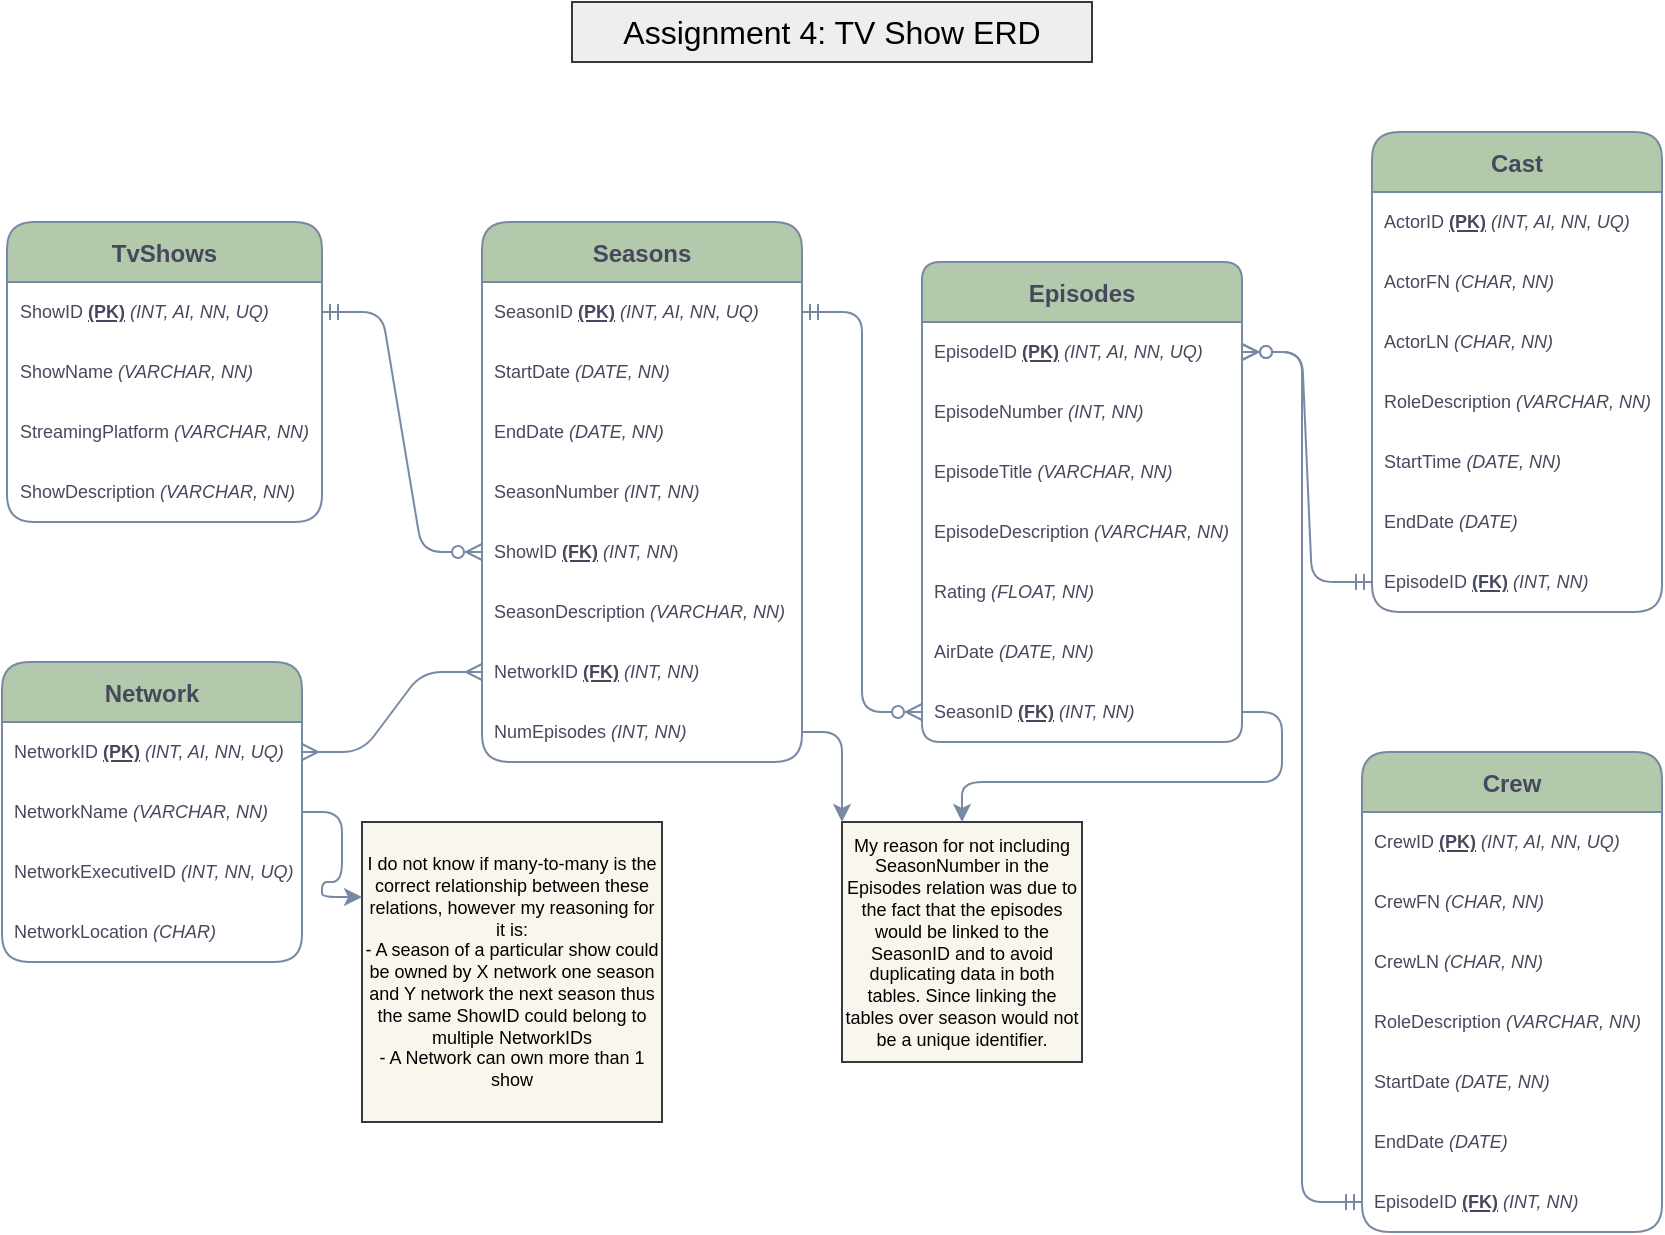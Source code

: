 <mxfile version="18.0.0" type="github">
  <diagram id="SLPQPhRH4CSRZqOX0Jih" name="Page-1">
    <mxGraphModel dx="1221" dy="608" grid="1" gridSize="10" guides="1" tooltips="1" connect="1" arrows="1" fold="1" page="1" pageScale="1" pageWidth="850" pageHeight="1100" math="0" shadow="0">
      <root>
        <mxCell id="0" />
        <mxCell id="1" parent="0" />
        <mxCell id="nz034bpfyZh4H_N6AwAE-1" value="TvShows" style="swimlane;fontStyle=1;childLayout=stackLayout;horizontal=1;startSize=30;horizontalStack=0;resizeParent=1;resizeParentMax=0;resizeLast=0;collapsible=1;marginBottom=0;rounded=1;fillColor=#B2C9AB;strokeColor=#788AA3;fontColor=#46495D;fontSize=12;" parent="1" vertex="1">
          <mxGeometry x="12.5" y="210" width="157.5" height="150" as="geometry" />
        </mxCell>
        <mxCell id="nz034bpfyZh4H_N6AwAE-2" value="ShowID &lt;u style=&quot;font-size: 9px;&quot;&gt;&lt;b style=&quot;font-size: 9px;&quot;&gt;(PK)&lt;/b&gt;&lt;/u&gt; &lt;i style=&quot;font-size: 9px;&quot;&gt;(INT, AI, NN, UQ)&lt;/i&gt; &amp;nbsp;&amp;nbsp; " style="text;strokeColor=none;fillColor=none;align=left;verticalAlign=middle;spacingLeft=4;spacingRight=4;overflow=hidden;points=[[0,0.5],[1,0.5]];portConstraint=eastwest;rotatable=0;rounded=1;fontColor=#46495D;fontSize=9;html=1;" parent="nz034bpfyZh4H_N6AwAE-1" vertex="1">
          <mxGeometry y="30" width="157.5" height="30" as="geometry" />
        </mxCell>
        <mxCell id="nz034bpfyZh4H_N6AwAE-3" value="ShowName &lt;i style=&quot;font-size: 9px;&quot;&gt;(VARCHAR, NN)&lt;/i&gt;" style="text;strokeColor=none;fillColor=none;align=left;verticalAlign=middle;spacingLeft=4;spacingRight=4;overflow=hidden;points=[[0,0.5],[1,0.5]];portConstraint=eastwest;rotatable=0;rounded=1;fontColor=#46495D;fontSize=9;html=1;" parent="nz034bpfyZh4H_N6AwAE-1" vertex="1">
          <mxGeometry y="60" width="157.5" height="30" as="geometry" />
        </mxCell>
        <mxCell id="nz034bpfyZh4H_N6AwAE-4" value="StreamingPlatform &lt;i style=&quot;font-size: 9px;&quot;&gt;(VARCHAR, NN)&lt;/i&gt;" style="text;strokeColor=none;fillColor=none;align=left;verticalAlign=middle;spacingLeft=4;spacingRight=4;overflow=hidden;points=[[0,0.5],[1,0.5]];portConstraint=eastwest;rotatable=0;rounded=1;fontColor=#46495D;fontSize=9;html=1;" parent="nz034bpfyZh4H_N6AwAE-1" vertex="1">
          <mxGeometry y="90" width="157.5" height="30" as="geometry" />
        </mxCell>
        <mxCell id="nz034bpfyZh4H_N6AwAE-40" value="ShowDescription &lt;i style=&quot;font-size: 9px;&quot;&gt;(VARCHAR, NN)&lt;/i&gt;" style="text;strokeColor=none;fillColor=none;align=left;verticalAlign=middle;spacingLeft=4;spacingRight=4;overflow=hidden;points=[[0,0.5],[1,0.5]];portConstraint=eastwest;rotatable=0;rounded=1;fontColor=#46495D;fontSize=9;html=1;" parent="nz034bpfyZh4H_N6AwAE-1" vertex="1">
          <mxGeometry y="120" width="157.5" height="30" as="geometry" />
        </mxCell>
        <mxCell id="nz034bpfyZh4H_N6AwAE-8" value="Network" style="swimlane;fontStyle=1;childLayout=stackLayout;horizontal=1;startSize=30;horizontalStack=0;resizeParent=1;resizeParentMax=0;resizeLast=0;collapsible=1;marginBottom=0;rounded=1;fillColor=#B2C9AB;strokeColor=#788AA3;fontColor=#46495D;fontSize=12;" parent="1" vertex="1">
          <mxGeometry x="10" y="430" width="150" height="150" as="geometry" />
        </mxCell>
        <mxCell id="nz034bpfyZh4H_N6AwAE-9" value="NetworkID &lt;u style=&quot;font-size: 9px;&quot;&gt;&lt;b style=&quot;font-size: 9px;&quot;&gt;(PK)&lt;/b&gt;&lt;/u&gt; &lt;i style=&quot;font-size: 9px;&quot;&gt;(INT, AI, NN, UQ)&lt;/i&gt;" style="text;strokeColor=none;fillColor=none;align=left;verticalAlign=middle;spacingLeft=4;spacingRight=4;overflow=hidden;points=[[0,0.5],[1,0.5]];portConstraint=eastwest;rotatable=0;rounded=1;fontColor=#46495D;fontSize=9;html=1;" parent="nz034bpfyZh4H_N6AwAE-8" vertex="1">
          <mxGeometry y="30" width="150" height="30" as="geometry" />
        </mxCell>
        <mxCell id="nz034bpfyZh4H_N6AwAE-10" value="NetworkName &lt;i style=&quot;font-size: 9px;&quot;&gt;(VARCHAR, NN)&lt;/i&gt;" style="text;strokeColor=none;fillColor=none;align=left;verticalAlign=middle;spacingLeft=4;spacingRight=4;overflow=hidden;points=[[0,0.5],[1,0.5]];portConstraint=eastwest;rotatable=0;rounded=1;fontColor=#46495D;fontSize=9;html=1;" parent="nz034bpfyZh4H_N6AwAE-8" vertex="1">
          <mxGeometry y="60" width="150" height="30" as="geometry" />
        </mxCell>
        <mxCell id="nz034bpfyZh4H_N6AwAE-11" value="NetworkExecutiveID &lt;i style=&quot;font-size: 9px;&quot;&gt;(INT, NN, UQ)&lt;/i&gt; &amp;nbsp;&amp;nbsp; " style="text;strokeColor=none;fillColor=none;align=left;verticalAlign=middle;spacingLeft=4;spacingRight=4;overflow=hidden;points=[[0,0.5],[1,0.5]];portConstraint=eastwest;rotatable=0;rounded=1;fontColor=#46495D;fontSize=9;html=1;" parent="nz034bpfyZh4H_N6AwAE-8" vertex="1">
          <mxGeometry y="90" width="150" height="30" as="geometry" />
        </mxCell>
        <mxCell id="nz034bpfyZh4H_N6AwAE-12" value="NetworkLocation &lt;i style=&quot;font-size: 9px;&quot;&gt;(CHAR)&lt;/i&gt;" style="text;strokeColor=none;fillColor=none;align=left;verticalAlign=middle;spacingLeft=4;spacingRight=4;overflow=hidden;points=[[0,0.5],[1,0.5]];portConstraint=eastwest;rotatable=0;rounded=1;fontColor=#46495D;fontSize=9;html=1;" parent="nz034bpfyZh4H_N6AwAE-8" vertex="1">
          <mxGeometry y="120" width="150" height="30" as="geometry" />
        </mxCell>
        <mxCell id="nz034bpfyZh4H_N6AwAE-13" value="Seasons" style="swimlane;fontStyle=1;childLayout=stackLayout;horizontal=1;startSize=30;horizontalStack=0;resizeParent=1;resizeParentMax=0;resizeLast=0;collapsible=1;marginBottom=0;rounded=1;fillColor=#B2C9AB;strokeColor=#788AA3;fontColor=#46495D;fontSize=12;" parent="1" vertex="1">
          <mxGeometry x="250" y="210" width="160" height="270" as="geometry" />
        </mxCell>
        <mxCell id="nz034bpfyZh4H_N6AwAE-14" value="SeasonID &lt;u style=&quot;font-size: 9px;&quot;&gt;&lt;b style=&quot;font-size: 9px;&quot;&gt;(PK)&lt;/b&gt;&lt;/u&gt; &lt;i style=&quot;font-size: 9px;&quot;&gt;(INT, AI, NN, UQ)&lt;/i&gt; " style="text;strokeColor=none;fillColor=none;align=left;verticalAlign=middle;spacingLeft=4;spacingRight=4;overflow=hidden;points=[[0,0.5],[1,0.5]];portConstraint=eastwest;rotatable=0;rounded=1;fontColor=#46495D;fontSize=9;html=1;" parent="nz034bpfyZh4H_N6AwAE-13" vertex="1">
          <mxGeometry y="30" width="160" height="30" as="geometry" />
        </mxCell>
        <mxCell id="nz034bpfyZh4H_N6AwAE-15" value="StartDate &lt;i style=&quot;font-size: 9px;&quot;&gt;(DATE, NN)&lt;span style=&quot;white-space: pre; font-size: 9px;&quot;&gt;	&lt;/span&gt;&lt;/i&gt;" style="text;strokeColor=none;fillColor=none;align=left;verticalAlign=middle;spacingLeft=4;spacingRight=4;overflow=hidden;points=[[0,0.5],[1,0.5]];portConstraint=eastwest;rotatable=0;rounded=1;fontColor=#46495D;fontSize=9;html=1;" parent="nz034bpfyZh4H_N6AwAE-13" vertex="1">
          <mxGeometry y="60" width="160" height="30" as="geometry" />
        </mxCell>
        <mxCell id="nz034bpfyZh4H_N6AwAE-16" value="EndDate &lt;i style=&quot;font-size: 9px;&quot;&gt;(DATE, NN)&lt;/i&gt;" style="text;strokeColor=none;fillColor=none;align=left;verticalAlign=middle;spacingLeft=4;spacingRight=4;overflow=hidden;points=[[0,0.5],[1,0.5]];portConstraint=eastwest;rotatable=0;rounded=1;fontColor=#46495D;fontSize=9;html=1;" parent="nz034bpfyZh4H_N6AwAE-13" vertex="1">
          <mxGeometry y="90" width="160" height="30" as="geometry" />
        </mxCell>
        <mxCell id="nz034bpfyZh4H_N6AwAE-17" value="SeasonNumber &lt;i style=&quot;font-size: 9px;&quot;&gt;(INT, NN)&lt;/i&gt;" style="text;strokeColor=none;fillColor=none;align=left;verticalAlign=middle;spacingLeft=4;spacingRight=4;overflow=hidden;points=[[0,0.5],[1,0.5]];portConstraint=eastwest;rotatable=0;rounded=1;fontColor=#46495D;fontSize=9;html=1;" parent="nz034bpfyZh4H_N6AwAE-13" vertex="1">
          <mxGeometry y="120" width="160" height="30" as="geometry" />
        </mxCell>
        <mxCell id="nz034bpfyZh4H_N6AwAE-25" value="ShowID &lt;b style=&quot;font-size: 9px;&quot;&gt;&lt;u style=&quot;font-size: 9px;&quot;&gt;(FK)&lt;/u&gt; &lt;/b&gt;&lt;i style=&quot;font-size: 9px;&quot;&gt;(INT, NN&lt;/i&gt;)&lt;b style=&quot;font-size: 9px;&quot;&gt;&lt;br style=&quot;font-size: 9px;&quot;&gt;&lt;/b&gt;" style="text;strokeColor=none;fillColor=none;align=left;verticalAlign=middle;spacingLeft=4;spacingRight=4;overflow=hidden;points=[[0,0.5],[1,0.5]];portConstraint=eastwest;rotatable=0;rounded=1;fontColor=#46495D;fontSize=9;html=1;" parent="nz034bpfyZh4H_N6AwAE-13" vertex="1">
          <mxGeometry y="150" width="160" height="30" as="geometry" />
        </mxCell>
        <mxCell id="nz034bpfyZh4H_N6AwAE-39" value="SeasonDescription &lt;i style=&quot;font-size: 9px;&quot;&gt;(VARCHAR, NN)&lt;/i&gt;" style="text;strokeColor=none;fillColor=none;align=left;verticalAlign=middle;spacingLeft=4;spacingRight=4;overflow=hidden;points=[[0,0.5],[1,0.5]];portConstraint=eastwest;rotatable=0;rounded=1;fontColor=#46495D;fontSize=9;html=1;" parent="nz034bpfyZh4H_N6AwAE-13" vertex="1">
          <mxGeometry y="180" width="160" height="30" as="geometry" />
        </mxCell>
        <mxCell id="nz034bpfyZh4H_N6AwAE-71" value="NetworkID &lt;u style=&quot;font-size: 9px;&quot;&gt;&lt;b style=&quot;font-size: 9px;&quot;&gt;(FK)&lt;/b&gt;&lt;/u&gt;&lt;i style=&quot;font-size: 9px;&quot;&gt; (INT, NN)&lt;/i&gt;&lt;u style=&quot;font-size: 9px;&quot;&gt;&lt;b style=&quot;font-size: 9px;&quot;&gt;&lt;br style=&quot;font-size: 9px;&quot;&gt;&lt;/b&gt;&lt;/u&gt;" style="text;strokeColor=none;fillColor=none;align=left;verticalAlign=middle;spacingLeft=4;spacingRight=4;overflow=hidden;points=[[0,0.5],[1,0.5]];portConstraint=eastwest;rotatable=0;rounded=1;fontColor=#46495D;fontSize=9;html=1;" parent="nz034bpfyZh4H_N6AwAE-13" vertex="1">
          <mxGeometry y="210" width="160" height="30" as="geometry" />
        </mxCell>
        <mxCell id="Eu2wAJEM7bMJZhzZ6R4z-6" value="NumEpisodes &lt;i&gt;(INT, NN)&lt;/i&gt;" style="text;strokeColor=none;fillColor=none;align=left;verticalAlign=middle;spacingLeft=4;spacingRight=4;overflow=hidden;points=[[0,0.5],[1,0.5]];portConstraint=eastwest;rotatable=0;rounded=1;fontColor=#46495D;fontSize=9;html=1;" vertex="1" parent="nz034bpfyZh4H_N6AwAE-13">
          <mxGeometry y="240" width="160" height="30" as="geometry" />
        </mxCell>
        <mxCell id="nz034bpfyZh4H_N6AwAE-33" value="Episodes" style="swimlane;fontStyle=1;childLayout=stackLayout;horizontal=1;startSize=30;horizontalStack=0;resizeParent=1;resizeParentMax=0;resizeLast=0;collapsible=1;marginBottom=0;rounded=1;fillColor=#B2C9AB;strokeColor=#788AA3;fontColor=#46495D;arcSize=10;fontSize=12;" parent="1" vertex="1">
          <mxGeometry x="470" y="230" width="160" height="240" as="geometry" />
        </mxCell>
        <mxCell id="nz034bpfyZh4H_N6AwAE-34" value="EpisodeID &lt;u style=&quot;font-size: 9px;&quot;&gt;&lt;b style=&quot;font-size: 9px;&quot;&gt;(PK)&lt;/b&gt;&lt;/u&gt;&lt;i style=&quot;font-size: 9px;&quot;&gt; (INT, AI, NN, UQ)&lt;/i&gt;" style="text;strokeColor=none;fillColor=none;align=left;verticalAlign=middle;spacingLeft=4;spacingRight=4;overflow=hidden;points=[[0,0.5],[1,0.5]];portConstraint=eastwest;rotatable=0;rounded=1;fontColor=#46495D;fontSize=9;html=1;" parent="nz034bpfyZh4H_N6AwAE-33" vertex="1">
          <mxGeometry y="30" width="160" height="30" as="geometry" />
        </mxCell>
        <mxCell id="nz034bpfyZh4H_N6AwAE-41" value="EpisodeNumber &lt;i style=&quot;font-size: 9px;&quot;&gt;(INT, NN)&lt;/i&gt;" style="text;strokeColor=none;fillColor=none;align=left;verticalAlign=middle;spacingLeft=4;spacingRight=4;overflow=hidden;points=[[0,0.5],[1,0.5]];portConstraint=eastwest;rotatable=0;rounded=1;fontColor=#46495D;fontSize=9;html=1;" parent="nz034bpfyZh4H_N6AwAE-33" vertex="1">
          <mxGeometry y="60" width="160" height="30" as="geometry" />
        </mxCell>
        <mxCell id="nz034bpfyZh4H_N6AwAE-42" value="EpisodeTitle &lt;i style=&quot;font-size: 9px;&quot;&gt;(VARCHAR, NN)&lt;/i&gt;" style="text;strokeColor=none;fillColor=none;align=left;verticalAlign=middle;spacingLeft=4;spacingRight=4;overflow=hidden;points=[[0,0.5],[1,0.5]];portConstraint=eastwest;rotatable=0;rounded=1;fontColor=#46495D;fontSize=9;html=1;" parent="nz034bpfyZh4H_N6AwAE-33" vertex="1">
          <mxGeometry y="90" width="160" height="30" as="geometry" />
        </mxCell>
        <mxCell id="nz034bpfyZh4H_N6AwAE-44" value="EpisodeDescription &lt;i style=&quot;font-size: 9px;&quot;&gt;(VARCHAR, NN)&lt;/i&gt;" style="text;strokeColor=none;fillColor=none;align=left;verticalAlign=middle;spacingLeft=4;spacingRight=4;overflow=hidden;points=[[0,0.5],[1,0.5]];portConstraint=eastwest;rotatable=0;rounded=1;fontColor=#46495D;fontSize=9;html=1;" parent="nz034bpfyZh4H_N6AwAE-33" vertex="1">
          <mxGeometry y="120" width="160" height="30" as="geometry" />
        </mxCell>
        <mxCell id="nz034bpfyZh4H_N6AwAE-45" value="Rating &lt;i style=&quot;font-size: 9px;&quot;&gt;(FLOAT, NN)&lt;/i&gt;" style="text;strokeColor=none;fillColor=none;align=left;verticalAlign=middle;spacingLeft=4;spacingRight=4;overflow=hidden;points=[[0,0.5],[1,0.5]];portConstraint=eastwest;rotatable=0;rounded=1;fontColor=#46495D;fontSize=9;html=1;" parent="nz034bpfyZh4H_N6AwAE-33" vertex="1">
          <mxGeometry y="150" width="160" height="30" as="geometry" />
        </mxCell>
        <mxCell id="nz034bpfyZh4H_N6AwAE-46" value="AirDate &lt;i style=&quot;font-size: 9px;&quot;&gt;(DATE, NN)&lt;/i&gt;" style="text;strokeColor=none;fillColor=none;align=left;verticalAlign=middle;spacingLeft=4;spacingRight=4;overflow=hidden;points=[[0,0.5],[1,0.5]];portConstraint=eastwest;rotatable=0;rounded=1;fontColor=#46495D;fontSize=9;html=1;" parent="nz034bpfyZh4H_N6AwAE-33" vertex="1">
          <mxGeometry y="180" width="160" height="30" as="geometry" />
        </mxCell>
        <mxCell id="nz034bpfyZh4H_N6AwAE-68" value="SeasonID &lt;u style=&quot;font-size: 9px;&quot;&gt;&lt;b style=&quot;font-size: 9px;&quot;&gt;(FK)&lt;/b&gt;&lt;/u&gt; &lt;i style=&quot;font-size: 9px;&quot;&gt;(INT, NN)&lt;/i&gt;" style="text;strokeColor=none;fillColor=none;align=left;verticalAlign=middle;spacingLeft=4;spacingRight=4;overflow=hidden;points=[[0,0.5],[1,0.5]];portConstraint=eastwest;rotatable=0;rounded=1;fontColor=#46495D;fontSize=9;html=1;" parent="nz034bpfyZh4H_N6AwAE-33" vertex="1">
          <mxGeometry y="210" width="160" height="30" as="geometry" />
        </mxCell>
        <mxCell id="nz034bpfyZh4H_N6AwAE-47" value="Cast" style="swimlane;fontStyle=1;childLayout=stackLayout;horizontal=1;startSize=30;horizontalStack=0;resizeParent=1;resizeParentMax=0;resizeLast=0;collapsible=1;marginBottom=0;align=center;rounded=1;fillColor=#B2C9AB;strokeColor=#788AA3;fontColor=#46495D;fontSize=12;" parent="1" vertex="1">
          <mxGeometry x="695" y="165" width="145" height="240" as="geometry" />
        </mxCell>
        <mxCell id="nz034bpfyZh4H_N6AwAE-48" value="ActorID &lt;u&gt;&lt;b&gt;(PK)&lt;/b&gt;&lt;/u&gt; &lt;i&gt;(INT, AI, NN, UQ)&lt;/i&gt;" style="text;strokeColor=none;fillColor=none;align=left;verticalAlign=middle;spacingLeft=4;spacingRight=4;overflow=hidden;points=[[0,0.5],[1,0.5]];portConstraint=eastwest;rotatable=0;rounded=1;fontColor=#46495D;fontSize=9;html=1;" parent="nz034bpfyZh4H_N6AwAE-47" vertex="1">
          <mxGeometry y="30" width="145" height="30" as="geometry" />
        </mxCell>
        <mxCell id="nz034bpfyZh4H_N6AwAE-49" value="ActorFN &lt;i&gt;(CHAR, NN)&lt;/i&gt;" style="text;strokeColor=none;fillColor=none;align=left;verticalAlign=middle;spacingLeft=4;spacingRight=4;overflow=hidden;points=[[0,0.5],[1,0.5]];portConstraint=eastwest;rotatable=0;rounded=1;fontColor=#46495D;fontSize=9;html=1;" parent="nz034bpfyZh4H_N6AwAE-47" vertex="1">
          <mxGeometry y="60" width="145" height="30" as="geometry" />
        </mxCell>
        <mxCell id="nz034bpfyZh4H_N6AwAE-51" value="ActorLN &lt;i&gt;(CHAR, NN)&lt;/i&gt;" style="text;strokeColor=none;fillColor=none;align=left;verticalAlign=middle;spacingLeft=4;spacingRight=4;overflow=hidden;points=[[0,0.5],[1,0.5]];portConstraint=eastwest;rotatable=0;rounded=1;fontColor=#46495D;fontSize=9;html=1;" parent="nz034bpfyZh4H_N6AwAE-47" vertex="1">
          <mxGeometry y="90" width="145" height="30" as="geometry" />
        </mxCell>
        <mxCell id="nz034bpfyZh4H_N6AwAE-58" value="RoleDescription &lt;i&gt;(VARCHAR, NN)&lt;/i&gt;" style="text;strokeColor=none;fillColor=none;align=left;verticalAlign=middle;spacingLeft=4;spacingRight=4;overflow=hidden;points=[[0,0.5],[1,0.5]];portConstraint=eastwest;rotatable=0;rounded=1;fontColor=#46495D;fontSize=9;html=1;" parent="nz034bpfyZh4H_N6AwAE-47" vertex="1">
          <mxGeometry y="120" width="145" height="30" as="geometry" />
        </mxCell>
        <mxCell id="nz034bpfyZh4H_N6AwAE-59" value="StartTime &lt;i&gt;(DATE, NN)&lt;/i&gt;" style="text;strokeColor=none;fillColor=none;align=left;verticalAlign=middle;spacingLeft=4;spacingRight=4;overflow=hidden;points=[[0,0.5],[1,0.5]];portConstraint=eastwest;rotatable=0;rounded=1;fontColor=#46495D;fontSize=9;html=1;" parent="nz034bpfyZh4H_N6AwAE-47" vertex="1">
          <mxGeometry y="150" width="145" height="30" as="geometry" />
        </mxCell>
        <mxCell id="nz034bpfyZh4H_N6AwAE-76" value="EndDate &lt;i&gt;(DATE)&lt;/i&gt;" style="text;strokeColor=none;fillColor=none;align=left;verticalAlign=middle;spacingLeft=4;spacingRight=4;overflow=hidden;points=[[0,0.5],[1,0.5]];portConstraint=eastwest;rotatable=0;rounded=1;fontColor=#46495D;fontSize=9;html=1;" parent="nz034bpfyZh4H_N6AwAE-47" vertex="1">
          <mxGeometry y="180" width="145" height="30" as="geometry" />
        </mxCell>
        <mxCell id="nz034bpfyZh4H_N6AwAE-77" value="EpisodeID &lt;u&gt;&lt;b&gt;(FK)&lt;/b&gt;&lt;/u&gt; &lt;i&gt;(INT, NN)&lt;/i&gt;" style="text;strokeColor=none;fillColor=none;align=left;verticalAlign=middle;spacingLeft=4;spacingRight=4;overflow=hidden;points=[[0,0.5],[1,0.5]];portConstraint=eastwest;rotatable=0;rounded=1;fontColor=#46495D;fontSize=9;html=1;" parent="nz034bpfyZh4H_N6AwAE-47" vertex="1">
          <mxGeometry y="210" width="145" height="30" as="geometry" />
        </mxCell>
        <mxCell id="nz034bpfyZh4H_N6AwAE-60" value="Crew" style="swimlane;fontStyle=1;childLayout=stackLayout;horizontal=1;startSize=30;horizontalStack=0;resizeParent=1;resizeParentMax=0;resizeLast=0;collapsible=1;marginBottom=0;align=center;rounded=1;fillColor=#B2C9AB;strokeColor=#788AA3;fontColor=#46495D;fontSize=12;" parent="1" vertex="1">
          <mxGeometry x="690" y="475" width="150" height="240" as="geometry" />
        </mxCell>
        <mxCell id="nz034bpfyZh4H_N6AwAE-61" value="CrewID &lt;u&gt;&lt;b&gt;(PK)&lt;/b&gt;&lt;/u&gt; &lt;i&gt;(INT, AI, NN, UQ)&lt;/i&gt;" style="text;strokeColor=none;fillColor=none;align=left;verticalAlign=middle;spacingLeft=4;spacingRight=4;overflow=hidden;points=[[0,0.5],[1,0.5]];portConstraint=eastwest;rotatable=0;rounded=1;fontColor=#46495D;fontSize=9;html=1;" parent="nz034bpfyZh4H_N6AwAE-60" vertex="1">
          <mxGeometry y="30" width="150" height="30" as="geometry" />
        </mxCell>
        <mxCell id="nz034bpfyZh4H_N6AwAE-62" value="CrewFN &lt;i&gt;(CHAR, NN)&lt;/i&gt;" style="text;strokeColor=none;fillColor=none;align=left;verticalAlign=middle;spacingLeft=4;spacingRight=4;overflow=hidden;points=[[0,0.5],[1,0.5]];portConstraint=eastwest;rotatable=0;rounded=1;fontColor=#46495D;fontSize=9;html=1;" parent="nz034bpfyZh4H_N6AwAE-60" vertex="1">
          <mxGeometry y="60" width="150" height="30" as="geometry" />
        </mxCell>
        <mxCell id="nz034bpfyZh4H_N6AwAE-63" value="CrewLN &lt;i&gt;(CHAR, NN)&lt;/i&gt;" style="text;strokeColor=none;fillColor=none;align=left;verticalAlign=middle;spacingLeft=4;spacingRight=4;overflow=hidden;points=[[0,0.5],[1,0.5]];portConstraint=eastwest;rotatable=0;rounded=1;fontColor=#46495D;fontSize=9;html=1;" parent="nz034bpfyZh4H_N6AwAE-60" vertex="1">
          <mxGeometry y="90" width="150" height="30" as="geometry" />
        </mxCell>
        <mxCell id="nz034bpfyZh4H_N6AwAE-64" value="RoleDescription &lt;i&gt;(VARCHAR, NN)&lt;/i&gt;" style="text;strokeColor=none;fillColor=none;align=left;verticalAlign=middle;spacingLeft=4;spacingRight=4;overflow=hidden;points=[[0,0.5],[1,0.5]];portConstraint=eastwest;rotatable=0;rounded=1;fontColor=#46495D;fontSize=9;html=1;" parent="nz034bpfyZh4H_N6AwAE-60" vertex="1">
          <mxGeometry y="120" width="150" height="30" as="geometry" />
        </mxCell>
        <mxCell id="nz034bpfyZh4H_N6AwAE-66" value="StartDate &lt;i&gt;(DATE, NN)&lt;/i&gt;" style="text;strokeColor=none;fillColor=none;align=left;verticalAlign=middle;spacingLeft=4;spacingRight=4;overflow=hidden;points=[[0,0.5],[1,0.5]];portConstraint=eastwest;rotatable=0;rounded=1;fontColor=#46495D;fontSize=9;html=1;" parent="nz034bpfyZh4H_N6AwAE-60" vertex="1">
          <mxGeometry y="150" width="150" height="30" as="geometry" />
        </mxCell>
        <mxCell id="nz034bpfyZh4H_N6AwAE-67" value="EndDate &lt;i&gt;(DATE)&lt;/i&gt;" style="text;strokeColor=none;fillColor=none;align=left;verticalAlign=middle;spacingLeft=4;spacingRight=4;overflow=hidden;points=[[0,0.5],[1,0.5]];portConstraint=eastwest;rotatable=0;rounded=1;fontColor=#46495D;fontSize=9;html=1;" parent="nz034bpfyZh4H_N6AwAE-60" vertex="1">
          <mxGeometry y="180" width="150" height="30" as="geometry" />
        </mxCell>
        <mxCell id="nz034bpfyZh4H_N6AwAE-70" value="EpisodeID &lt;u&gt;&lt;b&gt;(FK)&lt;/b&gt;&lt;/u&gt; &lt;i&gt;(INT, NN)&lt;/i&gt;" style="text;strokeColor=none;fillColor=none;align=left;verticalAlign=middle;spacingLeft=4;spacingRight=4;overflow=hidden;points=[[0,0.5],[1,0.5]];portConstraint=eastwest;rotatable=0;rounded=1;fontColor=#46495D;fontSize=9;html=1;" parent="nz034bpfyZh4H_N6AwAE-60" vertex="1">
          <mxGeometry y="210" width="150" height="30" as="geometry" />
        </mxCell>
        <mxCell id="nz034bpfyZh4H_N6AwAE-73" value="" style="edgeStyle=entityRelationEdgeStyle;fontSize=12;html=1;endArrow=ERzeroToMany;startArrow=ERmandOne;rounded=1;entryX=0;entryY=0.5;entryDx=0;entryDy=0;exitX=1;exitY=0.5;exitDx=0;exitDy=0;strokeColor=#788AA3;fontColor=#46495D;" parent="1" source="nz034bpfyZh4H_N6AwAE-2" target="nz034bpfyZh4H_N6AwAE-25" edge="1">
          <mxGeometry width="100" height="100" relative="1" as="geometry">
            <mxPoint x="137.5" y="40" as="sourcePoint" />
            <mxPoint x="177.5" y="230" as="targetPoint" />
          </mxGeometry>
        </mxCell>
        <mxCell id="nz034bpfyZh4H_N6AwAE-85" value="" style="edgeStyle=entityRelationEdgeStyle;fontSize=12;html=1;endArrow=ERzeroToMany;startArrow=ERmandOne;rounded=1;sketch=0;fontColor=#46495D;strokeColor=#788AA3;curved=0;exitX=0;exitY=0.5;exitDx=0;exitDy=0;entryX=1;entryY=0.5;entryDx=0;entryDy=0;" parent="1" source="nz034bpfyZh4H_N6AwAE-77" target="nz034bpfyZh4H_N6AwAE-34" edge="1">
          <mxGeometry width="100" height="100" relative="1" as="geometry">
            <mxPoint x="370" y="370" as="sourcePoint" />
            <mxPoint x="470" y="270" as="targetPoint" />
          </mxGeometry>
        </mxCell>
        <mxCell id="nz034bpfyZh4H_N6AwAE-86" value="" style="edgeStyle=entityRelationEdgeStyle;fontSize=12;html=1;endArrow=ERzeroToMany;startArrow=ERmandOne;rounded=1;sketch=0;fontColor=#46495D;strokeColor=#788AA3;curved=0;exitX=0;exitY=0.5;exitDx=0;exitDy=0;entryX=1;entryY=0.5;entryDx=0;entryDy=0;" parent="1" source="nz034bpfyZh4H_N6AwAE-70" target="nz034bpfyZh4H_N6AwAE-34" edge="1">
          <mxGeometry width="100" height="100" relative="1" as="geometry">
            <mxPoint x="530" y="330" as="sourcePoint" />
            <mxPoint x="580" y="230" as="targetPoint" />
          </mxGeometry>
        </mxCell>
        <mxCell id="nz034bpfyZh4H_N6AwAE-87" value="" style="edgeStyle=entityRelationEdgeStyle;fontSize=12;html=1;endArrow=ERmany;startArrow=ERmany;rounded=1;sketch=0;fontColor=#46495D;strokeColor=#788AA3;fillColor=#B2C9AB;curved=0;" parent="1" source="nz034bpfyZh4H_N6AwAE-9" target="nz034bpfyZh4H_N6AwAE-71" edge="1">
          <mxGeometry width="100" height="100" relative="1" as="geometry">
            <mxPoint x="370" y="370" as="sourcePoint" />
            <mxPoint x="470" y="270" as="targetPoint" />
          </mxGeometry>
        </mxCell>
        <mxCell id="Eu2wAJEM7bMJZhzZ6R4z-2" value="Assignment 4: TV Show ERD " style="text;html=1;strokeColor=#36393d;fillColor=#eeeeee;align=center;verticalAlign=middle;whiteSpace=wrap;rounded=0;sketch=0;fontSize=16;perimeterSpacing=4;" vertex="1" parent="1">
          <mxGeometry x="295" y="100" width="260" height="30" as="geometry" />
        </mxCell>
        <mxCell id="Eu2wAJEM7bMJZhzZ6R4z-3" value="&lt;div&gt;I do not know if many-to-many is the correct relationship between these relations, however my reasoning for it is: &lt;br&gt;&lt;/div&gt;&lt;div&gt;- A season of a particular show could be owned by X network one season and Y network the next season thus the same ShowID could belong to multiple NetworkIDs&lt;/div&gt;&lt;div&gt;- A Network can own more than 1 show&lt;br&gt; &lt;/div&gt;" style="text;html=1;strokeColor=#36393d;fillColor=#f9f7ed;align=center;verticalAlign=middle;whiteSpace=wrap;rounded=0;sketch=0;fontSize=9;" vertex="1" parent="1">
          <mxGeometry x="190" y="510" width="150" height="150" as="geometry" />
        </mxCell>
        <mxCell id="Eu2wAJEM7bMJZhzZ6R4z-7" value="My reason for not including SeasonNumber in the Episodes relation was due to the fact that the episodes would be linked to the SeasonID and to avoid duplicating data in both tables. Since linking the tables over season would not be a unique identifier. " style="text;html=1;strokeColor=#36393d;fillColor=#f9f7ed;align=center;verticalAlign=middle;whiteSpace=wrap;rounded=0;sketch=0;fontSize=9;" vertex="1" parent="1">
          <mxGeometry x="430" y="510" width="120" height="120" as="geometry" />
        </mxCell>
        <mxCell id="Eu2wAJEM7bMJZhzZ6R4z-11" style="edgeStyle=orthogonalEdgeStyle;curved=0;rounded=1;sketch=0;orthogonalLoop=1;jettySize=auto;html=1;exitX=1;exitY=0.5;exitDx=0;exitDy=0;entryX=0;entryY=0;entryDx=0;entryDy=0;fontSize=9;fontColor=#46495D;strokeColor=#788AA3;fillColor=#B2C9AB;" edge="1" parent="1" source="Eu2wAJEM7bMJZhzZ6R4z-6" target="Eu2wAJEM7bMJZhzZ6R4z-7">
          <mxGeometry relative="1" as="geometry" />
        </mxCell>
        <mxCell id="Eu2wAJEM7bMJZhzZ6R4z-12" style="edgeStyle=orthogonalEdgeStyle;curved=0;rounded=1;sketch=0;orthogonalLoop=1;jettySize=auto;html=1;exitX=1;exitY=0.5;exitDx=0;exitDy=0;fontSize=9;fontColor=#46495D;strokeColor=#788AA3;fillColor=#B2C9AB;" edge="1" parent="1" source="nz034bpfyZh4H_N6AwAE-68" target="Eu2wAJEM7bMJZhzZ6R4z-7">
          <mxGeometry relative="1" as="geometry" />
        </mxCell>
        <mxCell id="Eu2wAJEM7bMJZhzZ6R4z-13" style="edgeStyle=orthogonalEdgeStyle;curved=0;rounded=1;sketch=0;orthogonalLoop=1;jettySize=auto;html=1;exitX=1;exitY=0.5;exitDx=0;exitDy=0;entryX=0;entryY=0.25;entryDx=0;entryDy=0;fontSize=9;fontColor=#46495D;strokeColor=#788AA3;fillColor=#B2C9AB;" edge="1" parent="1" source="nz034bpfyZh4H_N6AwAE-10" target="Eu2wAJEM7bMJZhzZ6R4z-3">
          <mxGeometry relative="1" as="geometry" />
        </mxCell>
        <mxCell id="Eu2wAJEM7bMJZhzZ6R4z-14" value="" style="edgeStyle=entityRelationEdgeStyle;fontSize=12;html=1;endArrow=ERzeroToMany;startArrow=ERmandOne;rounded=1;sketch=0;fontColor=#46495D;strokeColor=#788AA3;fillColor=#B2C9AB;curved=0;exitX=1;exitY=0.5;exitDx=0;exitDy=0;entryX=0;entryY=0.5;entryDx=0;entryDy=0;" edge="1" parent="1" source="nz034bpfyZh4H_N6AwAE-14" target="nz034bpfyZh4H_N6AwAE-68">
          <mxGeometry width="100" height="100" relative="1" as="geometry">
            <mxPoint x="370" y="430" as="sourcePoint" />
            <mxPoint x="470" y="330" as="targetPoint" />
          </mxGeometry>
        </mxCell>
      </root>
    </mxGraphModel>
  </diagram>
</mxfile>
